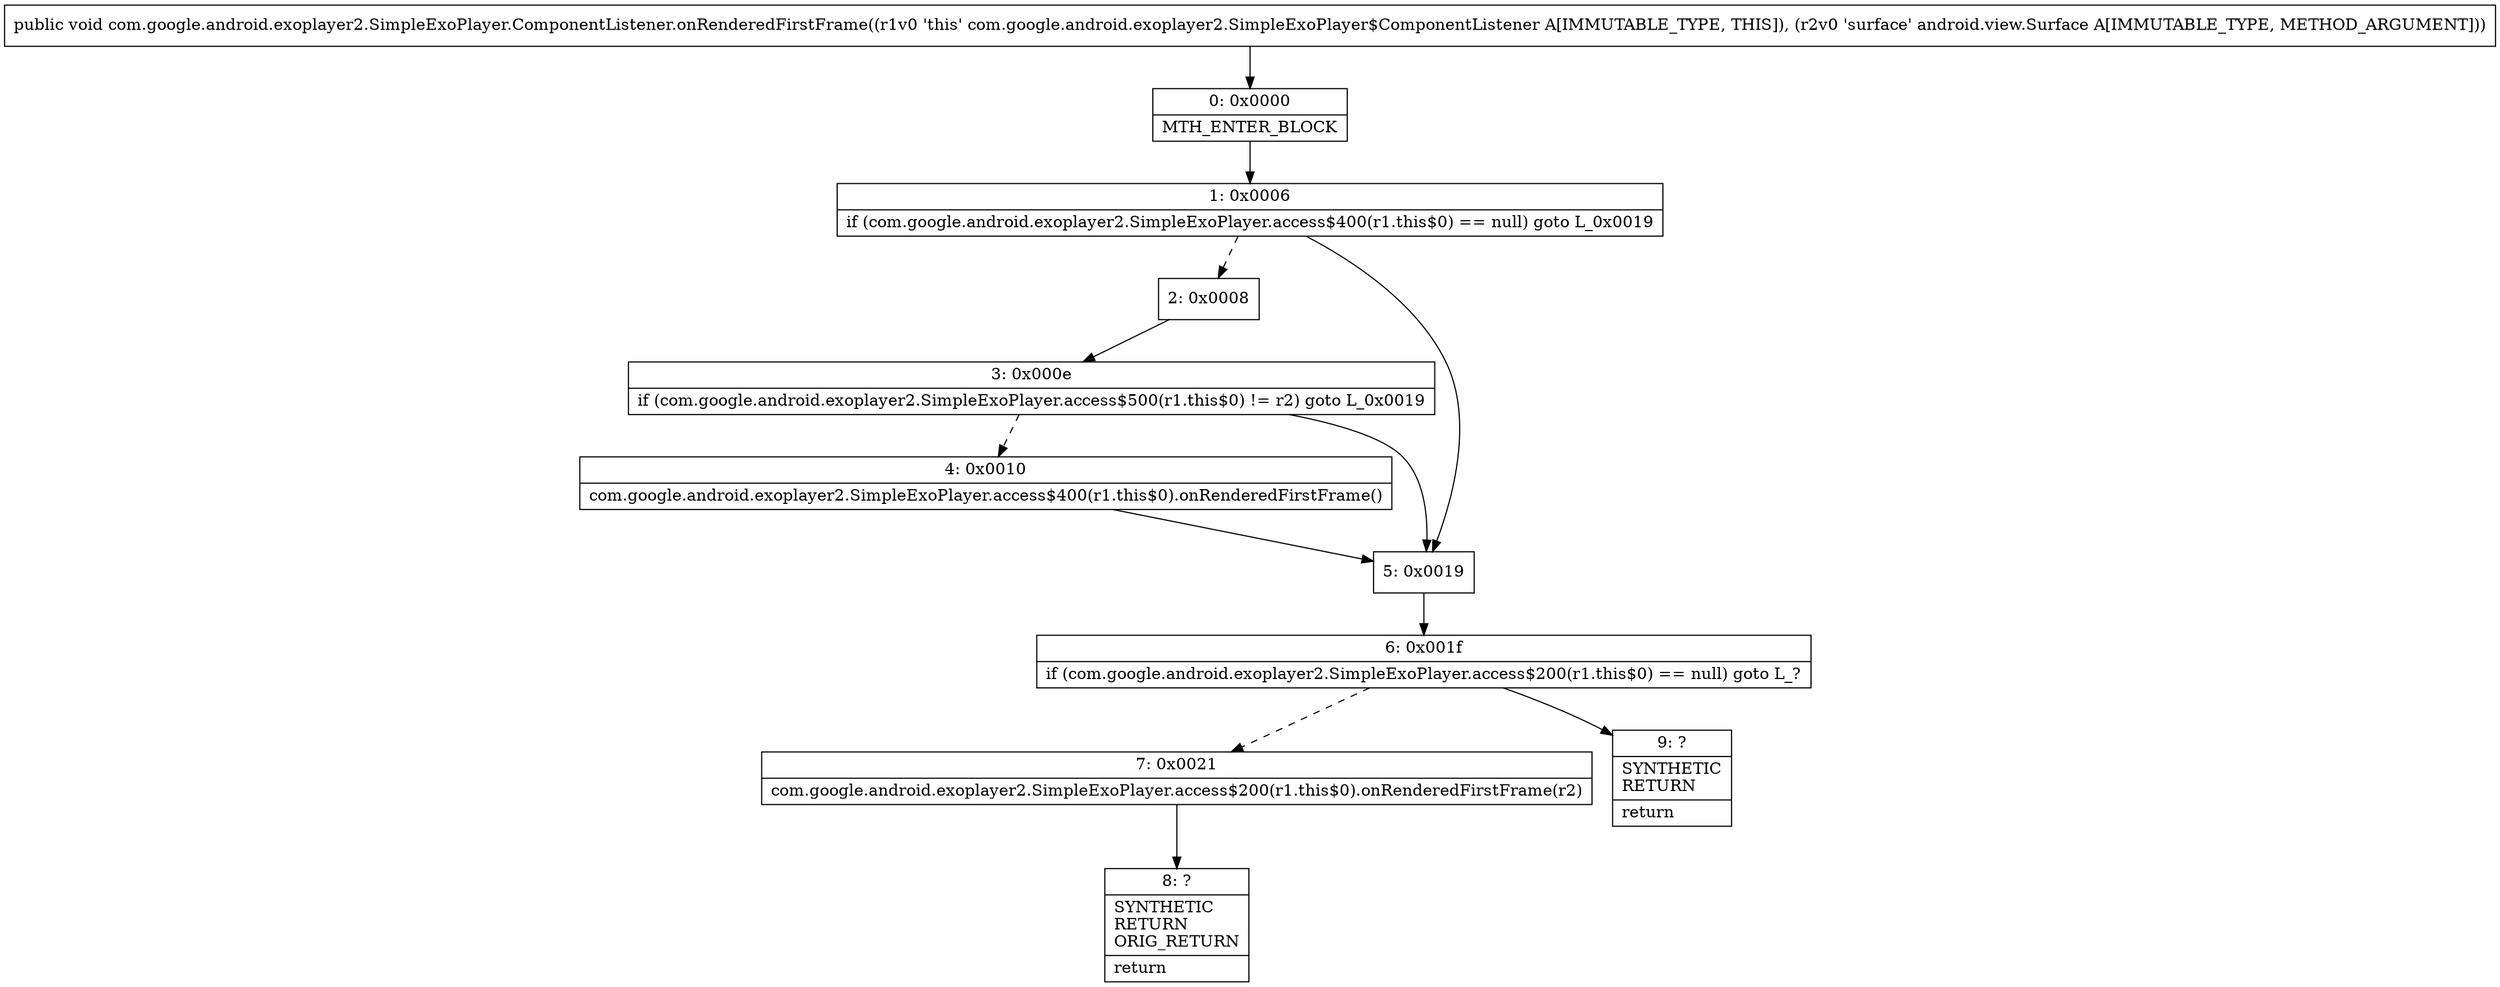 digraph "CFG forcom.google.android.exoplayer2.SimpleExoPlayer.ComponentListener.onRenderedFirstFrame(Landroid\/view\/Surface;)V" {
Node_0 [shape=record,label="{0\:\ 0x0000|MTH_ENTER_BLOCK\l}"];
Node_1 [shape=record,label="{1\:\ 0x0006|if (com.google.android.exoplayer2.SimpleExoPlayer.access$400(r1.this$0) == null) goto L_0x0019\l}"];
Node_2 [shape=record,label="{2\:\ 0x0008}"];
Node_3 [shape=record,label="{3\:\ 0x000e|if (com.google.android.exoplayer2.SimpleExoPlayer.access$500(r1.this$0) != r2) goto L_0x0019\l}"];
Node_4 [shape=record,label="{4\:\ 0x0010|com.google.android.exoplayer2.SimpleExoPlayer.access$400(r1.this$0).onRenderedFirstFrame()\l}"];
Node_5 [shape=record,label="{5\:\ 0x0019}"];
Node_6 [shape=record,label="{6\:\ 0x001f|if (com.google.android.exoplayer2.SimpleExoPlayer.access$200(r1.this$0) == null) goto L_?\l}"];
Node_7 [shape=record,label="{7\:\ 0x0021|com.google.android.exoplayer2.SimpleExoPlayer.access$200(r1.this$0).onRenderedFirstFrame(r2)\l}"];
Node_8 [shape=record,label="{8\:\ ?|SYNTHETIC\lRETURN\lORIG_RETURN\l|return\l}"];
Node_9 [shape=record,label="{9\:\ ?|SYNTHETIC\lRETURN\l|return\l}"];
MethodNode[shape=record,label="{public void com.google.android.exoplayer2.SimpleExoPlayer.ComponentListener.onRenderedFirstFrame((r1v0 'this' com.google.android.exoplayer2.SimpleExoPlayer$ComponentListener A[IMMUTABLE_TYPE, THIS]), (r2v0 'surface' android.view.Surface A[IMMUTABLE_TYPE, METHOD_ARGUMENT])) }"];
MethodNode -> Node_0;
Node_0 -> Node_1;
Node_1 -> Node_2[style=dashed];
Node_1 -> Node_5;
Node_2 -> Node_3;
Node_3 -> Node_4[style=dashed];
Node_3 -> Node_5;
Node_4 -> Node_5;
Node_5 -> Node_6;
Node_6 -> Node_7[style=dashed];
Node_6 -> Node_9;
Node_7 -> Node_8;
}


